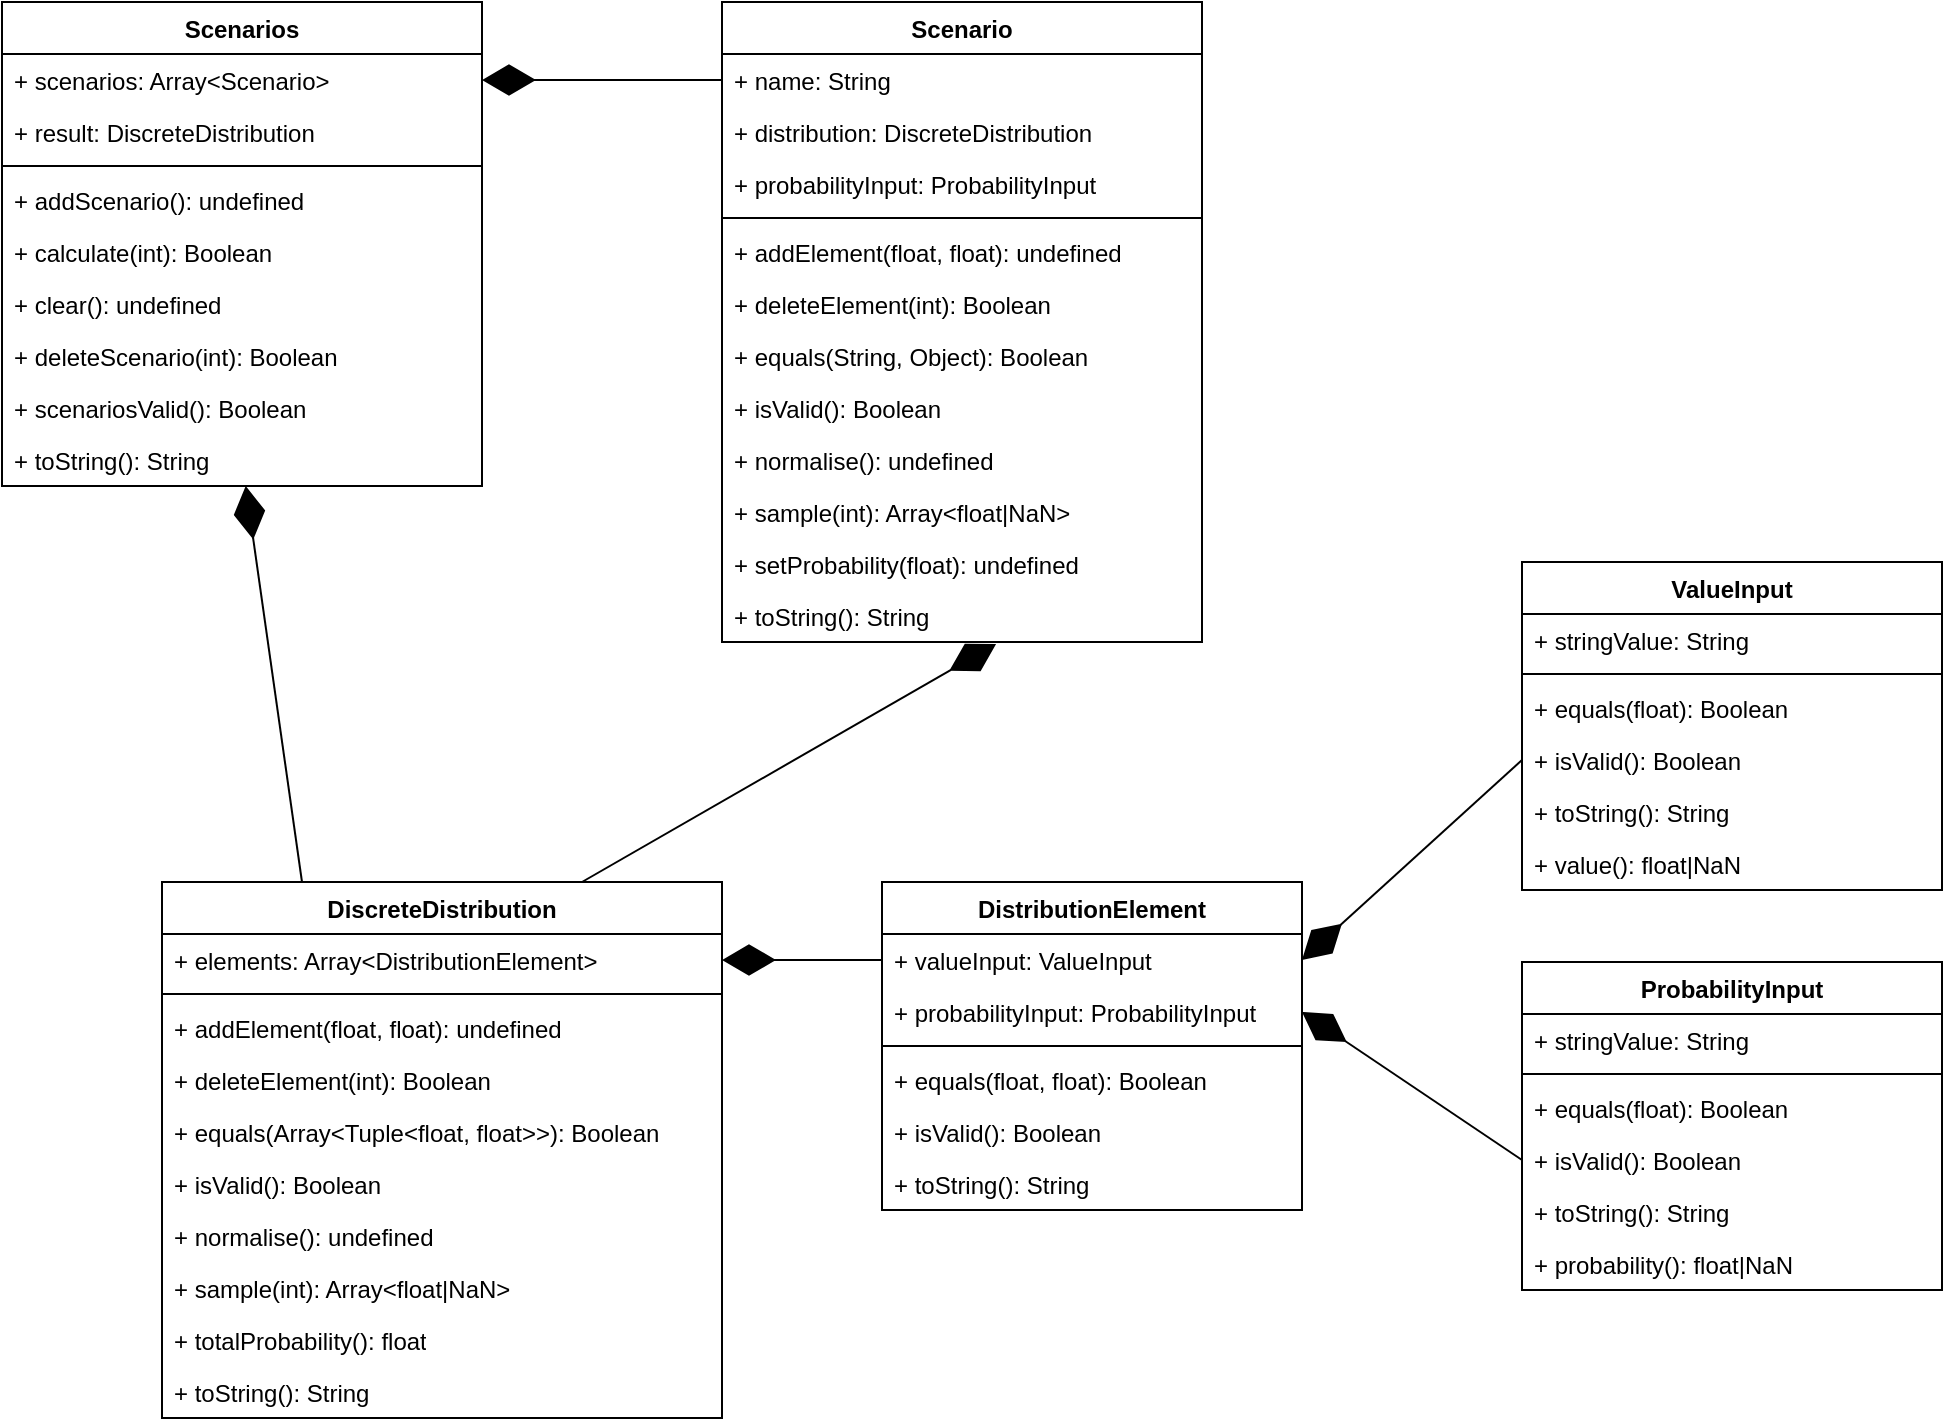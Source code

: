 <mxfile version="25.0.2" pages="2">
  <diagram name="Class diagram" id="UUtGGbMLcysy0Qx4AxGA">
    <mxGraphModel dx="1434" dy="884" grid="1" gridSize="10" guides="1" tooltips="1" connect="1" arrows="1" fold="1" page="1" pageScale="1" pageWidth="1169" pageHeight="827" math="0" shadow="0">
      <root>
        <mxCell id="0" />
        <mxCell id="1" parent="0" />
        <mxCell id="fVXPBFXgzzotmbCO-gyw-1" value="Scenarios" style="swimlane;fontStyle=1;align=center;verticalAlign=top;childLayout=stackLayout;horizontal=1;startSize=26;horizontalStack=0;resizeParent=1;resizeParentMax=0;resizeLast=0;collapsible=1;marginBottom=0;whiteSpace=wrap;html=1;" vertex="1" parent="1">
          <mxGeometry x="40" y="40" width="240" height="242" as="geometry" />
        </mxCell>
        <mxCell id="fVXPBFXgzzotmbCO-gyw-2" value="+ scenarios: Array&amp;lt;Scenario&amp;gt;" style="text;strokeColor=none;fillColor=none;align=left;verticalAlign=top;spacingLeft=4;spacingRight=4;overflow=hidden;rotatable=0;points=[[0,0.5],[1,0.5]];portConstraint=eastwest;whiteSpace=wrap;html=1;" vertex="1" parent="fVXPBFXgzzotmbCO-gyw-1">
          <mxGeometry y="26" width="240" height="26" as="geometry" />
        </mxCell>
        <mxCell id="fVXPBFXgzzotmbCO-gyw-7" value="+ result: DiscreteDistribution" style="text;strokeColor=none;fillColor=none;align=left;verticalAlign=top;spacingLeft=4;spacingRight=4;overflow=hidden;rotatable=0;points=[[0,0.5],[1,0.5]];portConstraint=eastwest;whiteSpace=wrap;html=1;" vertex="1" parent="fVXPBFXgzzotmbCO-gyw-1">
          <mxGeometry y="52" width="240" height="26" as="geometry" />
        </mxCell>
        <mxCell id="fVXPBFXgzzotmbCO-gyw-3" value="" style="line;strokeWidth=1;fillColor=none;align=left;verticalAlign=middle;spacingTop=-1;spacingLeft=3;spacingRight=3;rotatable=0;labelPosition=right;points=[];portConstraint=eastwest;strokeColor=inherit;" vertex="1" parent="fVXPBFXgzzotmbCO-gyw-1">
          <mxGeometry y="78" width="240" height="8" as="geometry" />
        </mxCell>
        <mxCell id="fVXPBFXgzzotmbCO-gyw-4" value="+ addScenario(): undefined" style="text;strokeColor=none;fillColor=none;align=left;verticalAlign=top;spacingLeft=4;spacingRight=4;overflow=hidden;rotatable=0;points=[[0,0.5],[1,0.5]];portConstraint=eastwest;whiteSpace=wrap;html=1;" vertex="1" parent="fVXPBFXgzzotmbCO-gyw-1">
          <mxGeometry y="86" width="240" height="26" as="geometry" />
        </mxCell>
        <mxCell id="fVXPBFXgzzotmbCO-gyw-8" value="+ calculate(int): Boolean" style="text;strokeColor=none;fillColor=none;align=left;verticalAlign=top;spacingLeft=4;spacingRight=4;overflow=hidden;rotatable=0;points=[[0,0.5],[1,0.5]];portConstraint=eastwest;whiteSpace=wrap;html=1;" vertex="1" parent="fVXPBFXgzzotmbCO-gyw-1">
          <mxGeometry y="112" width="240" height="26" as="geometry" />
        </mxCell>
        <mxCell id="fVXPBFXgzzotmbCO-gyw-5" value="+ clear(): undefined" style="text;strokeColor=none;fillColor=none;align=left;verticalAlign=top;spacingLeft=4;spacingRight=4;overflow=hidden;rotatable=0;points=[[0,0.5],[1,0.5]];portConstraint=eastwest;whiteSpace=wrap;html=1;" vertex="1" parent="fVXPBFXgzzotmbCO-gyw-1">
          <mxGeometry y="138" width="240" height="26" as="geometry" />
        </mxCell>
        <mxCell id="fVXPBFXgzzotmbCO-gyw-6" value="+ deleteScenario(int): Boolean" style="text;strokeColor=none;fillColor=none;align=left;verticalAlign=top;spacingLeft=4;spacingRight=4;overflow=hidden;rotatable=0;points=[[0,0.5],[1,0.5]];portConstraint=eastwest;whiteSpace=wrap;html=1;" vertex="1" parent="fVXPBFXgzzotmbCO-gyw-1">
          <mxGeometry y="164" width="240" height="26" as="geometry" />
        </mxCell>
        <mxCell id="fVXPBFXgzzotmbCO-gyw-9" value="+ scenariosValid(): Boolean" style="text;strokeColor=none;fillColor=none;align=left;verticalAlign=top;spacingLeft=4;spacingRight=4;overflow=hidden;rotatable=0;points=[[0,0.5],[1,0.5]];portConstraint=eastwest;whiteSpace=wrap;html=1;" vertex="1" parent="fVXPBFXgzzotmbCO-gyw-1">
          <mxGeometry y="190" width="240" height="26" as="geometry" />
        </mxCell>
        <mxCell id="fVXPBFXgzzotmbCO-gyw-10" value="+ toString(): String" style="text;strokeColor=none;fillColor=none;align=left;verticalAlign=top;spacingLeft=4;spacingRight=4;overflow=hidden;rotatable=0;points=[[0,0.5],[1,0.5]];portConstraint=eastwest;whiteSpace=wrap;html=1;" vertex="1" parent="fVXPBFXgzzotmbCO-gyw-1">
          <mxGeometry y="216" width="240" height="26" as="geometry" />
        </mxCell>
        <mxCell id="fVXPBFXgzzotmbCO-gyw-11" value="Scenario" style="swimlane;fontStyle=1;align=center;verticalAlign=top;childLayout=stackLayout;horizontal=1;startSize=26;horizontalStack=0;resizeParent=1;resizeParentMax=0;resizeLast=0;collapsible=1;marginBottom=0;whiteSpace=wrap;html=1;" vertex="1" parent="1">
          <mxGeometry x="400" y="40" width="240" height="320" as="geometry" />
        </mxCell>
        <mxCell id="fVXPBFXgzzotmbCO-gyw-12" value="+ name: String" style="text;strokeColor=none;fillColor=none;align=left;verticalAlign=top;spacingLeft=4;spacingRight=4;overflow=hidden;rotatable=0;points=[[0,0.5],[1,0.5]];portConstraint=eastwest;whiteSpace=wrap;html=1;" vertex="1" parent="fVXPBFXgzzotmbCO-gyw-11">
          <mxGeometry y="26" width="240" height="26" as="geometry" />
        </mxCell>
        <mxCell id="fVXPBFXgzzotmbCO-gyw-15" value="+ distribution: DiscreteDistribution" style="text;strokeColor=none;fillColor=none;align=left;verticalAlign=top;spacingLeft=4;spacingRight=4;overflow=hidden;rotatable=0;points=[[0,0.5],[1,0.5]];portConstraint=eastwest;whiteSpace=wrap;html=1;" vertex="1" parent="fVXPBFXgzzotmbCO-gyw-11">
          <mxGeometry y="52" width="240" height="26" as="geometry" />
        </mxCell>
        <mxCell id="fVXPBFXgzzotmbCO-gyw-16" value="+ probabilityInput: ProbabilityInput" style="text;strokeColor=none;fillColor=none;align=left;verticalAlign=top;spacingLeft=4;spacingRight=4;overflow=hidden;rotatable=0;points=[[0,0.5],[1,0.5]];portConstraint=eastwest;whiteSpace=wrap;html=1;" vertex="1" parent="fVXPBFXgzzotmbCO-gyw-11">
          <mxGeometry y="78" width="240" height="26" as="geometry" />
        </mxCell>
        <mxCell id="fVXPBFXgzzotmbCO-gyw-13" value="" style="line;strokeWidth=1;fillColor=none;align=left;verticalAlign=middle;spacingTop=-1;spacingLeft=3;spacingRight=3;rotatable=0;labelPosition=right;points=[];portConstraint=eastwest;strokeColor=inherit;" vertex="1" parent="fVXPBFXgzzotmbCO-gyw-11">
          <mxGeometry y="104" width="240" height="8" as="geometry" />
        </mxCell>
        <mxCell id="fVXPBFXgzzotmbCO-gyw-14" value="+ addElement(float, float): undefined" style="text;strokeColor=none;fillColor=none;align=left;verticalAlign=top;spacingLeft=4;spacingRight=4;overflow=hidden;rotatable=0;points=[[0,0.5],[1,0.5]];portConstraint=eastwest;whiteSpace=wrap;html=1;" vertex="1" parent="fVXPBFXgzzotmbCO-gyw-11">
          <mxGeometry y="112" width="240" height="26" as="geometry" />
        </mxCell>
        <mxCell id="fVXPBFXgzzotmbCO-gyw-17" value="+ deleteElement(int): Boolean" style="text;strokeColor=none;fillColor=none;align=left;verticalAlign=top;spacingLeft=4;spacingRight=4;overflow=hidden;rotatable=0;points=[[0,0.5],[1,0.5]];portConstraint=eastwest;whiteSpace=wrap;html=1;" vertex="1" parent="fVXPBFXgzzotmbCO-gyw-11">
          <mxGeometry y="138" width="240" height="26" as="geometry" />
        </mxCell>
        <mxCell id="fVXPBFXgzzotmbCO-gyw-18" value="+ equals(String, Object): Boolean" style="text;strokeColor=none;fillColor=none;align=left;verticalAlign=top;spacingLeft=4;spacingRight=4;overflow=hidden;rotatable=0;points=[[0,0.5],[1,0.5]];portConstraint=eastwest;whiteSpace=wrap;html=1;" vertex="1" parent="fVXPBFXgzzotmbCO-gyw-11">
          <mxGeometry y="164" width="240" height="26" as="geometry" />
        </mxCell>
        <mxCell id="fVXPBFXgzzotmbCO-gyw-22" value="+ isValid(): Boolean" style="text;strokeColor=none;fillColor=none;align=left;verticalAlign=top;spacingLeft=4;spacingRight=4;overflow=hidden;rotatable=0;points=[[0,0.5],[1,0.5]];portConstraint=eastwest;whiteSpace=wrap;html=1;" vertex="1" parent="fVXPBFXgzzotmbCO-gyw-11">
          <mxGeometry y="190" width="240" height="26" as="geometry" />
        </mxCell>
        <mxCell id="fVXPBFXgzzotmbCO-gyw-23" value="+ normalise(): undefined" style="text;strokeColor=none;fillColor=none;align=left;verticalAlign=top;spacingLeft=4;spacingRight=4;overflow=hidden;rotatable=0;points=[[0,0.5],[1,0.5]];portConstraint=eastwest;whiteSpace=wrap;html=1;" vertex="1" parent="fVXPBFXgzzotmbCO-gyw-11">
          <mxGeometry y="216" width="240" height="26" as="geometry" />
        </mxCell>
        <mxCell id="fVXPBFXgzzotmbCO-gyw-20" value="+ sample(int): Array&amp;lt;float|NaN&amp;gt;" style="text;strokeColor=none;fillColor=none;align=left;verticalAlign=top;spacingLeft=4;spacingRight=4;overflow=hidden;rotatable=0;points=[[0,0.5],[1,0.5]];portConstraint=eastwest;whiteSpace=wrap;html=1;" vertex="1" parent="fVXPBFXgzzotmbCO-gyw-11">
          <mxGeometry y="242" width="240" height="26" as="geometry" />
        </mxCell>
        <mxCell id="fVXPBFXgzzotmbCO-gyw-19" value="+ setProbability(float): undefined" style="text;strokeColor=none;fillColor=none;align=left;verticalAlign=top;spacingLeft=4;spacingRight=4;overflow=hidden;rotatable=0;points=[[0,0.5],[1,0.5]];portConstraint=eastwest;whiteSpace=wrap;html=1;" vertex="1" parent="fVXPBFXgzzotmbCO-gyw-11">
          <mxGeometry y="268" width="240" height="26" as="geometry" />
        </mxCell>
        <mxCell id="fVXPBFXgzzotmbCO-gyw-21" value="+ toString(): String" style="text;strokeColor=none;fillColor=none;align=left;verticalAlign=top;spacingLeft=4;spacingRight=4;overflow=hidden;rotatable=0;points=[[0,0.5],[1,0.5]];portConstraint=eastwest;whiteSpace=wrap;html=1;" vertex="1" parent="fVXPBFXgzzotmbCO-gyw-11">
          <mxGeometry y="294" width="240" height="26" as="geometry" />
        </mxCell>
        <mxCell id="fVXPBFXgzzotmbCO-gyw-24" value="" style="endArrow=diamondThin;endFill=1;endSize=24;html=1;rounded=0;entryX=1;entryY=0.5;entryDx=0;entryDy=0;" edge="1" parent="1" source="fVXPBFXgzzotmbCO-gyw-12" target="fVXPBFXgzzotmbCO-gyw-2">
          <mxGeometry width="160" relative="1" as="geometry">
            <mxPoint x="170" y="530" as="sourcePoint" />
            <mxPoint x="330" y="530" as="targetPoint" />
          </mxGeometry>
        </mxCell>
        <mxCell id="fVXPBFXgzzotmbCO-gyw-25" value="DiscreteDistribution" style="swimlane;fontStyle=1;align=center;verticalAlign=top;childLayout=stackLayout;horizontal=1;startSize=26;horizontalStack=0;resizeParent=1;resizeParentMax=0;resizeLast=0;collapsible=1;marginBottom=0;whiteSpace=wrap;html=1;" vertex="1" parent="1">
          <mxGeometry x="120" y="480" width="280" height="268" as="geometry" />
        </mxCell>
        <mxCell id="fVXPBFXgzzotmbCO-gyw-26" value="+ elements: Array&amp;lt;DistributionElement&amp;gt;" style="text;strokeColor=none;fillColor=none;align=left;verticalAlign=top;spacingLeft=4;spacingRight=4;overflow=hidden;rotatable=0;points=[[0,0.5],[1,0.5]];portConstraint=eastwest;whiteSpace=wrap;html=1;" vertex="1" parent="fVXPBFXgzzotmbCO-gyw-25">
          <mxGeometry y="26" width="280" height="26" as="geometry" />
        </mxCell>
        <mxCell id="fVXPBFXgzzotmbCO-gyw-27" value="" style="line;strokeWidth=1;fillColor=none;align=left;verticalAlign=middle;spacingTop=-1;spacingLeft=3;spacingRight=3;rotatable=0;labelPosition=right;points=[];portConstraint=eastwest;strokeColor=inherit;" vertex="1" parent="fVXPBFXgzzotmbCO-gyw-25">
          <mxGeometry y="52" width="280" height="8" as="geometry" />
        </mxCell>
        <mxCell id="fVXPBFXgzzotmbCO-gyw-28" value="+ addElement(float, float): undefined" style="text;strokeColor=none;fillColor=none;align=left;verticalAlign=top;spacingLeft=4;spacingRight=4;overflow=hidden;rotatable=0;points=[[0,0.5],[1,0.5]];portConstraint=eastwest;whiteSpace=wrap;html=1;" vertex="1" parent="fVXPBFXgzzotmbCO-gyw-25">
          <mxGeometry y="60" width="280" height="26" as="geometry" />
        </mxCell>
        <mxCell id="fVXPBFXgzzotmbCO-gyw-36" value="+ deleteElement(int): Boolean" style="text;strokeColor=none;fillColor=none;align=left;verticalAlign=top;spacingLeft=4;spacingRight=4;overflow=hidden;rotatable=0;points=[[0,0.5],[1,0.5]];portConstraint=eastwest;whiteSpace=wrap;html=1;" vertex="1" parent="fVXPBFXgzzotmbCO-gyw-25">
          <mxGeometry y="86" width="280" height="26" as="geometry" />
        </mxCell>
        <mxCell id="fVXPBFXgzzotmbCO-gyw-37" value="+ equals(Array&amp;lt;Tuple&amp;lt;float, float&amp;gt;&amp;gt;): Boolean" style="text;strokeColor=none;fillColor=none;align=left;verticalAlign=top;spacingLeft=4;spacingRight=4;overflow=hidden;rotatable=0;points=[[0,0.5],[1,0.5]];portConstraint=eastwest;whiteSpace=wrap;html=1;" vertex="1" parent="fVXPBFXgzzotmbCO-gyw-25">
          <mxGeometry y="112" width="280" height="26" as="geometry" />
        </mxCell>
        <mxCell id="fVXPBFXgzzotmbCO-gyw-29" value="+ isValid(): Boolean" style="text;strokeColor=none;fillColor=none;align=left;verticalAlign=top;spacingLeft=4;spacingRight=4;overflow=hidden;rotatable=0;points=[[0,0.5],[1,0.5]];portConstraint=eastwest;whiteSpace=wrap;html=1;" vertex="1" parent="fVXPBFXgzzotmbCO-gyw-25">
          <mxGeometry y="138" width="280" height="26" as="geometry" />
        </mxCell>
        <mxCell id="fVXPBFXgzzotmbCO-gyw-34" value="+ normalise(): undefined" style="text;strokeColor=none;fillColor=none;align=left;verticalAlign=top;spacingLeft=4;spacingRight=4;overflow=hidden;rotatable=0;points=[[0,0.5],[1,0.5]];portConstraint=eastwest;whiteSpace=wrap;html=1;" vertex="1" parent="fVXPBFXgzzotmbCO-gyw-25">
          <mxGeometry y="164" width="280" height="26" as="geometry" />
        </mxCell>
        <mxCell id="fVXPBFXgzzotmbCO-gyw-35" value="+ sample(int): Array&amp;lt;float|NaN&amp;gt;" style="text;strokeColor=none;fillColor=none;align=left;verticalAlign=top;spacingLeft=4;spacingRight=4;overflow=hidden;rotatable=0;points=[[0,0.5],[1,0.5]];portConstraint=eastwest;whiteSpace=wrap;html=1;" vertex="1" parent="fVXPBFXgzzotmbCO-gyw-25">
          <mxGeometry y="190" width="280" height="26" as="geometry" />
        </mxCell>
        <mxCell id="fVXPBFXgzzotmbCO-gyw-32" value="+ totalProbability(): float" style="text;strokeColor=none;fillColor=none;align=left;verticalAlign=top;spacingLeft=4;spacingRight=4;overflow=hidden;rotatable=0;points=[[0,0.5],[1,0.5]];portConstraint=eastwest;whiteSpace=wrap;html=1;" vertex="1" parent="fVXPBFXgzzotmbCO-gyw-25">
          <mxGeometry y="216" width="280" height="26" as="geometry" />
        </mxCell>
        <mxCell id="fVXPBFXgzzotmbCO-gyw-33" value="+ toString(): String" style="text;strokeColor=none;fillColor=none;align=left;verticalAlign=top;spacingLeft=4;spacingRight=4;overflow=hidden;rotatable=0;points=[[0,0.5],[1,0.5]];portConstraint=eastwest;whiteSpace=wrap;html=1;" vertex="1" parent="fVXPBFXgzzotmbCO-gyw-25">
          <mxGeometry y="242" width="280" height="26" as="geometry" />
        </mxCell>
        <mxCell id="fVXPBFXgzzotmbCO-gyw-30" value="" style="endArrow=diamondThin;endFill=1;endSize=24;html=1;rounded=0;exitX=0.25;exitY=0;exitDx=0;exitDy=0;" edge="1" parent="1" source="fVXPBFXgzzotmbCO-gyw-25" target="fVXPBFXgzzotmbCO-gyw-10">
          <mxGeometry width="160" relative="1" as="geometry">
            <mxPoint x="410" y="89" as="sourcePoint" />
            <mxPoint x="290" y="89" as="targetPoint" />
          </mxGeometry>
        </mxCell>
        <mxCell id="fVXPBFXgzzotmbCO-gyw-31" value="" style="endArrow=diamondThin;endFill=1;endSize=24;html=1;rounded=0;entryX=0.571;entryY=1.038;entryDx=0;entryDy=0;entryPerimeter=0;exitX=0.75;exitY=0;exitDx=0;exitDy=0;" edge="1" parent="1" source="fVXPBFXgzzotmbCO-gyw-25" target="fVXPBFXgzzotmbCO-gyw-21">
          <mxGeometry width="160" relative="1" as="geometry">
            <mxPoint x="240" y="410" as="sourcePoint" />
            <mxPoint x="169" y="292" as="targetPoint" />
          </mxGeometry>
        </mxCell>
        <mxCell id="fVXPBFXgzzotmbCO-gyw-38" value="DistributionElement" style="swimlane;fontStyle=1;align=center;verticalAlign=top;childLayout=stackLayout;horizontal=1;startSize=26;horizontalStack=0;resizeParent=1;resizeParentMax=0;resizeLast=0;collapsible=1;marginBottom=0;whiteSpace=wrap;html=1;" vertex="1" parent="1">
          <mxGeometry x="480" y="480" width="210" height="164" as="geometry" />
        </mxCell>
        <mxCell id="fVXPBFXgzzotmbCO-gyw-39" value="+ valueInput: ValueInput" style="text;strokeColor=none;fillColor=none;align=left;verticalAlign=top;spacingLeft=4;spacingRight=4;overflow=hidden;rotatable=0;points=[[0,0.5],[1,0.5]];portConstraint=eastwest;whiteSpace=wrap;html=1;" vertex="1" parent="fVXPBFXgzzotmbCO-gyw-38">
          <mxGeometry y="26" width="210" height="26" as="geometry" />
        </mxCell>
        <mxCell id="fVXPBFXgzzotmbCO-gyw-42" value="+ probabilityInput: ProbabilityInput" style="text;strokeColor=none;fillColor=none;align=left;verticalAlign=top;spacingLeft=4;spacingRight=4;overflow=hidden;rotatable=0;points=[[0,0.5],[1,0.5]];portConstraint=eastwest;whiteSpace=wrap;html=1;" vertex="1" parent="fVXPBFXgzzotmbCO-gyw-38">
          <mxGeometry y="52" width="210" height="26" as="geometry" />
        </mxCell>
        <mxCell id="fVXPBFXgzzotmbCO-gyw-40" value="" style="line;strokeWidth=1;fillColor=none;align=left;verticalAlign=middle;spacingTop=-1;spacingLeft=3;spacingRight=3;rotatable=0;labelPosition=right;points=[];portConstraint=eastwest;strokeColor=inherit;" vertex="1" parent="fVXPBFXgzzotmbCO-gyw-38">
          <mxGeometry y="78" width="210" height="8" as="geometry" />
        </mxCell>
        <mxCell id="fVXPBFXgzzotmbCO-gyw-41" value="+ equals(float, float): Boolean" style="text;strokeColor=none;fillColor=none;align=left;verticalAlign=top;spacingLeft=4;spacingRight=4;overflow=hidden;rotatable=0;points=[[0,0.5],[1,0.5]];portConstraint=eastwest;whiteSpace=wrap;html=1;" vertex="1" parent="fVXPBFXgzzotmbCO-gyw-38">
          <mxGeometry y="86" width="210" height="26" as="geometry" />
        </mxCell>
        <mxCell id="fVXPBFXgzzotmbCO-gyw-43" value="+ isValid(): Boolean" style="text;strokeColor=none;fillColor=none;align=left;verticalAlign=top;spacingLeft=4;spacingRight=4;overflow=hidden;rotatable=0;points=[[0,0.5],[1,0.5]];portConstraint=eastwest;whiteSpace=wrap;html=1;" vertex="1" parent="fVXPBFXgzzotmbCO-gyw-38">
          <mxGeometry y="112" width="210" height="26" as="geometry" />
        </mxCell>
        <mxCell id="fVXPBFXgzzotmbCO-gyw-44" value="+ toString(): String" style="text;strokeColor=none;fillColor=none;align=left;verticalAlign=top;spacingLeft=4;spacingRight=4;overflow=hidden;rotatable=0;points=[[0,0.5],[1,0.5]];portConstraint=eastwest;whiteSpace=wrap;html=1;" vertex="1" parent="fVXPBFXgzzotmbCO-gyw-38">
          <mxGeometry y="138" width="210" height="26" as="geometry" />
        </mxCell>
        <mxCell id="fVXPBFXgzzotmbCO-gyw-45" value="" style="endArrow=diamondThin;endFill=1;endSize=24;html=1;rounded=0;entryX=1;entryY=0.5;entryDx=0;entryDy=0;exitX=0;exitY=0.5;exitDx=0;exitDy=0;" edge="1" parent="1" source="fVXPBFXgzzotmbCO-gyw-39" target="fVXPBFXgzzotmbCO-gyw-26">
          <mxGeometry width="160" relative="1" as="geometry">
            <mxPoint x="410" y="89" as="sourcePoint" />
            <mxPoint x="290" y="89" as="targetPoint" />
          </mxGeometry>
        </mxCell>
        <mxCell id="fVXPBFXgzzotmbCO-gyw-46" value="ValueInput" style="swimlane;fontStyle=1;align=center;verticalAlign=top;childLayout=stackLayout;horizontal=1;startSize=26;horizontalStack=0;resizeParent=1;resizeParentMax=0;resizeLast=0;collapsible=1;marginBottom=0;whiteSpace=wrap;html=1;" vertex="1" parent="1">
          <mxGeometry x="800" y="320" width="210" height="164" as="geometry" />
        </mxCell>
        <mxCell id="fVXPBFXgzzotmbCO-gyw-47" value="+ stringValue: String" style="text;strokeColor=none;fillColor=none;align=left;verticalAlign=top;spacingLeft=4;spacingRight=4;overflow=hidden;rotatable=0;points=[[0,0.5],[1,0.5]];portConstraint=eastwest;whiteSpace=wrap;html=1;" vertex="1" parent="fVXPBFXgzzotmbCO-gyw-46">
          <mxGeometry y="26" width="210" height="26" as="geometry" />
        </mxCell>
        <mxCell id="fVXPBFXgzzotmbCO-gyw-49" value="" style="line;strokeWidth=1;fillColor=none;align=left;verticalAlign=middle;spacingTop=-1;spacingLeft=3;spacingRight=3;rotatable=0;labelPosition=right;points=[];portConstraint=eastwest;strokeColor=inherit;" vertex="1" parent="fVXPBFXgzzotmbCO-gyw-46">
          <mxGeometry y="52" width="210" height="8" as="geometry" />
        </mxCell>
        <mxCell id="fVXPBFXgzzotmbCO-gyw-50" value="+ equals(float): Boolean" style="text;strokeColor=none;fillColor=none;align=left;verticalAlign=top;spacingLeft=4;spacingRight=4;overflow=hidden;rotatable=0;points=[[0,0.5],[1,0.5]];portConstraint=eastwest;whiteSpace=wrap;html=1;" vertex="1" parent="fVXPBFXgzzotmbCO-gyw-46">
          <mxGeometry y="60" width="210" height="26" as="geometry" />
        </mxCell>
        <mxCell id="fVXPBFXgzzotmbCO-gyw-51" value="+ isValid(): Boolean" style="text;strokeColor=none;fillColor=none;align=left;verticalAlign=top;spacingLeft=4;spacingRight=4;overflow=hidden;rotatable=0;points=[[0,0.5],[1,0.5]];portConstraint=eastwest;whiteSpace=wrap;html=1;" vertex="1" parent="fVXPBFXgzzotmbCO-gyw-46">
          <mxGeometry y="86" width="210" height="26" as="geometry" />
        </mxCell>
        <mxCell id="fVXPBFXgzzotmbCO-gyw-52" value="+ toString(): String" style="text;strokeColor=none;fillColor=none;align=left;verticalAlign=top;spacingLeft=4;spacingRight=4;overflow=hidden;rotatable=0;points=[[0,0.5],[1,0.5]];portConstraint=eastwest;whiteSpace=wrap;html=1;" vertex="1" parent="fVXPBFXgzzotmbCO-gyw-46">
          <mxGeometry y="112" width="210" height="26" as="geometry" />
        </mxCell>
        <mxCell id="fVXPBFXgzzotmbCO-gyw-53" value="+ value(): float|NaN" style="text;strokeColor=none;fillColor=none;align=left;verticalAlign=top;spacingLeft=4;spacingRight=4;overflow=hidden;rotatable=0;points=[[0,0.5],[1,0.5]];portConstraint=eastwest;whiteSpace=wrap;html=1;" vertex="1" parent="fVXPBFXgzzotmbCO-gyw-46">
          <mxGeometry y="138" width="210" height="26" as="geometry" />
        </mxCell>
        <mxCell id="fVXPBFXgzzotmbCO-gyw-54" value="" style="endArrow=diamondThin;endFill=1;endSize=24;html=1;rounded=0;entryX=1;entryY=0.5;entryDx=0;entryDy=0;exitX=0;exitY=0.5;exitDx=0;exitDy=0;" edge="1" parent="1" source="fVXPBFXgzzotmbCO-gyw-51" target="fVXPBFXgzzotmbCO-gyw-39">
          <mxGeometry width="160" relative="1" as="geometry">
            <mxPoint x="490" y="529" as="sourcePoint" />
            <mxPoint x="410" y="529" as="targetPoint" />
          </mxGeometry>
        </mxCell>
        <mxCell id="fVXPBFXgzzotmbCO-gyw-55" value="ProbabilityInput" style="swimlane;fontStyle=1;align=center;verticalAlign=top;childLayout=stackLayout;horizontal=1;startSize=26;horizontalStack=0;resizeParent=1;resizeParentMax=0;resizeLast=0;collapsible=1;marginBottom=0;whiteSpace=wrap;html=1;" vertex="1" parent="1">
          <mxGeometry x="800" y="520" width="210" height="164" as="geometry" />
        </mxCell>
        <mxCell id="fVXPBFXgzzotmbCO-gyw-56" value="+ stringValue: String" style="text;strokeColor=none;fillColor=none;align=left;verticalAlign=top;spacingLeft=4;spacingRight=4;overflow=hidden;rotatable=0;points=[[0,0.5],[1,0.5]];portConstraint=eastwest;whiteSpace=wrap;html=1;" vertex="1" parent="fVXPBFXgzzotmbCO-gyw-55">
          <mxGeometry y="26" width="210" height="26" as="geometry" />
        </mxCell>
        <mxCell id="fVXPBFXgzzotmbCO-gyw-57" value="" style="line;strokeWidth=1;fillColor=none;align=left;verticalAlign=middle;spacingTop=-1;spacingLeft=3;spacingRight=3;rotatable=0;labelPosition=right;points=[];portConstraint=eastwest;strokeColor=inherit;" vertex="1" parent="fVXPBFXgzzotmbCO-gyw-55">
          <mxGeometry y="52" width="210" height="8" as="geometry" />
        </mxCell>
        <mxCell id="fVXPBFXgzzotmbCO-gyw-58" value="+ equals(float): Boolean" style="text;strokeColor=none;fillColor=none;align=left;verticalAlign=top;spacingLeft=4;spacingRight=4;overflow=hidden;rotatable=0;points=[[0,0.5],[1,0.5]];portConstraint=eastwest;whiteSpace=wrap;html=1;" vertex="1" parent="fVXPBFXgzzotmbCO-gyw-55">
          <mxGeometry y="60" width="210" height="26" as="geometry" />
        </mxCell>
        <mxCell id="fVXPBFXgzzotmbCO-gyw-59" value="+ isValid(): Boolean" style="text;strokeColor=none;fillColor=none;align=left;verticalAlign=top;spacingLeft=4;spacingRight=4;overflow=hidden;rotatable=0;points=[[0,0.5],[1,0.5]];portConstraint=eastwest;whiteSpace=wrap;html=1;" vertex="1" parent="fVXPBFXgzzotmbCO-gyw-55">
          <mxGeometry y="86" width="210" height="26" as="geometry" />
        </mxCell>
        <mxCell id="fVXPBFXgzzotmbCO-gyw-60" value="+ toString(): String" style="text;strokeColor=none;fillColor=none;align=left;verticalAlign=top;spacingLeft=4;spacingRight=4;overflow=hidden;rotatable=0;points=[[0,0.5],[1,0.5]];portConstraint=eastwest;whiteSpace=wrap;html=1;" vertex="1" parent="fVXPBFXgzzotmbCO-gyw-55">
          <mxGeometry y="112" width="210" height="26" as="geometry" />
        </mxCell>
        <mxCell id="fVXPBFXgzzotmbCO-gyw-61" value="+ probability(): float|NaN" style="text;strokeColor=none;fillColor=none;align=left;verticalAlign=top;spacingLeft=4;spacingRight=4;overflow=hidden;rotatable=0;points=[[0,0.5],[1,0.5]];portConstraint=eastwest;whiteSpace=wrap;html=1;" vertex="1" parent="fVXPBFXgzzotmbCO-gyw-55">
          <mxGeometry y="138" width="210" height="26" as="geometry" />
        </mxCell>
        <mxCell id="fVXPBFXgzzotmbCO-gyw-62" value="" style="endArrow=diamondThin;endFill=1;endSize=24;html=1;rounded=0;entryX=1;entryY=0.5;entryDx=0;entryDy=0;exitX=0;exitY=0.5;exitDx=0;exitDy=0;" edge="1" parent="1" source="fVXPBFXgzzotmbCO-gyw-59" target="fVXPBFXgzzotmbCO-gyw-42">
          <mxGeometry width="160" relative="1" as="geometry">
            <mxPoint x="810" y="429" as="sourcePoint" />
            <mxPoint x="700" y="529" as="targetPoint" />
          </mxGeometry>
        </mxCell>
      </root>
    </mxGraphModel>
  </diagram>
  <diagram id="xFgosLPJvUiVxwlbykpl" name="Events">
    <mxGraphModel dx="2049" dy="1263" grid="1" gridSize="10" guides="1" tooltips="1" connect="1" arrows="1" fold="1" page="1" pageScale="1" pageWidth="1169" pageHeight="827" math="0" shadow="0">
      <root>
        <mxCell id="0" />
        <mxCell id="1" parent="0" />
        <mxCell id="sUMI6-CxIUQf3tMKWSmA-1" value="&lt;p style=&quot;margin:0px;margin-top:6px;text-align:center;&quot;&gt;&lt;b&gt;App&lt;/b&gt;&lt;/p&gt;&lt;hr size=&quot;1&quot; style=&quot;border-style:solid;&quot;&gt;&lt;p style=&quot;margin:0px;margin-left:8px;&quot;&gt;&lt;br&gt;&lt;/p&gt;" style="align=left;overflow=fill;html=1;dropTarget=0;whiteSpace=wrap;" vertex="1" parent="1">
          <mxGeometry x="120" y="80" width="240" height="630" as="geometry" />
        </mxCell>
        <mxCell id="sUMI6-CxIUQf3tMKWSmA-2" value="" style="shape=component;jettyWidth=8;jettyHeight=4;" vertex="1" parent="sUMI6-CxIUQf3tMKWSmA-1">
          <mxGeometry x="1" width="20" height="20" relative="1" as="geometry">
            <mxPoint x="-24" y="4" as="offset" />
          </mxGeometry>
        </mxCell>
        <mxCell id="sUMI6-CxIUQf3tMKWSmA-3" value="App.vue" style="text;html=1;align=center;verticalAlign=middle;whiteSpace=wrap;rounded=0;fontStyle=1" vertex="1" parent="1">
          <mxGeometry x="120" y="50" width="60" height="30" as="geometry" />
        </mxCell>
        <mxCell id="sUMI6-CxIUQf3tMKWSmA-4" value="&lt;p style=&quot;margin:0px;margin-top:6px;text-align:center;&quot;&gt;&lt;b&gt;Header&lt;/b&gt;&lt;/p&gt;&lt;hr size=&quot;1&quot; style=&quot;border-style:solid;&quot;&gt;&lt;p style=&quot;margin:0px;margin-left:8px;&quot;&gt;&lt;br&gt;&lt;/p&gt;" style="align=left;overflow=fill;html=1;dropTarget=0;whiteSpace=wrap;" vertex="1" parent="1">
          <mxGeometry x="640" y="80" width="200" height="280" as="geometry" />
        </mxCell>
        <mxCell id="sUMI6-CxIUQf3tMKWSmA-5" value="" style="shape=component;jettyWidth=8;jettyHeight=4;" vertex="1" parent="sUMI6-CxIUQf3tMKWSmA-4">
          <mxGeometry x="1" width="20" height="20" relative="1" as="geometry">
            <mxPoint x="-24" y="4" as="offset" />
          </mxGeometry>
        </mxCell>
        <mxCell id="sUMI6-CxIUQf3tMKWSmA-6" value="HeaderComponent.vue" style="text;html=1;align=left;verticalAlign=middle;whiteSpace=wrap;rounded=0;fontStyle=1" vertex="1" parent="1">
          <mxGeometry x="640" y="50" width="140" height="30" as="geometry" />
        </mxCell>
        <mxCell id="sUMI6-CxIUQf3tMKWSmA-17" value="Example button" style="rounded=1;whiteSpace=wrap;html=1;" vertex="1" parent="1">
          <mxGeometry x="660" y="120" width="150" height="40" as="geometry" />
        </mxCell>
        <mxCell id="sUMI6-CxIUQf3tMKWSmA-18" value="receiveLoadExample()" style="rounded=1;whiteSpace=wrap;html=1;" vertex="1" parent="1">
          <mxGeometry x="130" y="120" width="150" height="40" as="geometry" />
        </mxCell>
        <mxCell id="sUMI6-CxIUQf3tMKWSmA-19" value="evtLoadExample" style="shape=hexagon;perimeter=hexagonPerimeter2;whiteSpace=wrap;html=1;fixedSize=1;fillColor=#f5f5f5;fontColor=#333333;strokeColor=#666666;" vertex="1" parent="1">
          <mxGeometry x="445" y="110" width="120" height="60" as="geometry" />
        </mxCell>
        <mxCell id="sUMI6-CxIUQf3tMKWSmA-20" value="" style="endArrow=classic;html=1;rounded=0;entryX=1;entryY=0.5;entryDx=0;entryDy=0;exitX=0;exitY=0.5;exitDx=0;exitDy=0;" edge="1" parent="1" source="sUMI6-CxIUQf3tMKWSmA-17" target="sUMI6-CxIUQf3tMKWSmA-19">
          <mxGeometry width="50" height="50" relative="1" as="geometry">
            <mxPoint x="430" y="520" as="sourcePoint" />
            <mxPoint x="480" y="470" as="targetPoint" />
          </mxGeometry>
        </mxCell>
        <mxCell id="sUMI6-CxIUQf3tMKWSmA-21" value="" style="endArrow=classic;html=1;rounded=0;entryX=1;entryY=0.5;entryDx=0;entryDy=0;exitX=0;exitY=0.5;exitDx=0;exitDy=0;" edge="1" parent="1" source="sUMI6-CxIUQf3tMKWSmA-19" target="sUMI6-CxIUQf3tMKWSmA-18">
          <mxGeometry width="50" height="50" relative="1" as="geometry">
            <mxPoint x="575" y="230" as="sourcePoint" />
            <mxPoint x="445" y="230" as="targetPoint" />
          </mxGeometry>
        </mxCell>
        <mxCell id="sUMI6-CxIUQf3tMKWSmA-22" value="Clear button" style="rounded=1;whiteSpace=wrap;html=1;" vertex="1" parent="1">
          <mxGeometry x="660" y="190" width="150" height="40" as="geometry" />
        </mxCell>
        <mxCell id="sUMI6-CxIUQf3tMKWSmA-23" value="evtClear" style="shape=hexagon;perimeter=hexagonPerimeter2;whiteSpace=wrap;html=1;fixedSize=1;fillColor=#f5f5f5;fontColor=#333333;strokeColor=#666666;" vertex="1" parent="1">
          <mxGeometry x="445" y="180" width="120" height="60" as="geometry" />
        </mxCell>
        <mxCell id="sUMI6-CxIUQf3tMKWSmA-24" value="" style="endArrow=classic;html=1;rounded=0;entryX=1;entryY=0.5;entryDx=0;entryDy=0;exitX=0;exitY=0.5;exitDx=0;exitDy=0;" edge="1" parent="1" source="sUMI6-CxIUQf3tMKWSmA-22" target="sUMI6-CxIUQf3tMKWSmA-23">
          <mxGeometry width="50" height="50" relative="1" as="geometry">
            <mxPoint x="710" y="150" as="sourcePoint" />
            <mxPoint x="580" y="150" as="targetPoint" />
          </mxGeometry>
        </mxCell>
        <mxCell id="sUMI6-CxIUQf3tMKWSmA-25" value="receiveClear()" style="rounded=1;whiteSpace=wrap;html=1;" vertex="1" parent="1">
          <mxGeometry x="130" y="190" width="150" height="40" as="geometry" />
        </mxCell>
        <mxCell id="sUMI6-CxIUQf3tMKWSmA-26" value="" style="endArrow=classic;html=1;rounded=0;entryX=1;entryY=0.5;entryDx=0;entryDy=0;exitX=0;exitY=0.5;exitDx=0;exitDy=0;" edge="1" parent="1" source="sUMI6-CxIUQf3tMKWSmA-23" target="sUMI6-CxIUQf3tMKWSmA-25">
          <mxGeometry width="50" height="50" relative="1" as="geometry">
            <mxPoint x="460" y="150" as="sourcePoint" />
            <mxPoint x="290" y="150" as="targetPoint" />
          </mxGeometry>
        </mxCell>
        <mxCell id="sUMI6-CxIUQf3tMKWSmA-27" value="Calculate button" style="rounded=1;whiteSpace=wrap;html=1;" vertex="1" parent="1">
          <mxGeometry x="660" y="260" width="150" height="40" as="geometry" />
        </mxCell>
        <mxCell id="sUMI6-CxIUQf3tMKWSmA-28" value="evtCalculate" style="shape=hexagon;perimeter=hexagonPerimeter2;whiteSpace=wrap;html=1;fixedSize=1;fillColor=#f5f5f5;fontColor=#333333;strokeColor=#666666;" vertex="1" parent="1">
          <mxGeometry x="445" y="250" width="120" height="60" as="geometry" />
        </mxCell>
        <mxCell id="sUMI6-CxIUQf3tMKWSmA-29" value="" style="endArrow=classic;html=1;rounded=0;entryX=1;entryY=0.5;entryDx=0;entryDy=0;exitX=0;exitY=0.5;exitDx=0;exitDy=0;" edge="1" parent="1" source="sUMI6-CxIUQf3tMKWSmA-27" target="sUMI6-CxIUQf3tMKWSmA-28">
          <mxGeometry width="50" height="50" relative="1" as="geometry">
            <mxPoint x="710" y="220" as="sourcePoint" />
            <mxPoint x="580" y="220" as="targetPoint" />
          </mxGeometry>
        </mxCell>
        <mxCell id="sUMI6-CxIUQf3tMKWSmA-30" value="receiveCalculate()" style="rounded=1;whiteSpace=wrap;html=1;" vertex="1" parent="1">
          <mxGeometry x="130" y="260" width="150" height="40" as="geometry" />
        </mxCell>
        <mxCell id="sUMI6-CxIUQf3tMKWSmA-31" value="" style="endArrow=classic;html=1;rounded=0;entryX=1;entryY=0.5;entryDx=0;entryDy=0;exitX=0;exitY=0.5;exitDx=0;exitDy=0;" edge="1" parent="1" source="sUMI6-CxIUQf3tMKWSmA-28" target="sUMI6-CxIUQf3tMKWSmA-30">
          <mxGeometry width="50" height="50" relative="1" as="geometry">
            <mxPoint x="710" y="290" as="sourcePoint" />
            <mxPoint x="580" y="290" as="targetPoint" />
          </mxGeometry>
        </mxCell>
        <mxCell id="sUMI6-CxIUQf3tMKWSmA-32" value="receiveAddScenario()" style="rounded=1;whiteSpace=wrap;html=1;" vertex="1" parent="1">
          <mxGeometry x="130" y="330" width="150" height="40" as="geometry" />
        </mxCell>
        <mxCell id="sUMI6-CxIUQf3tMKWSmA-33" value="receiveDeleteScenario(idx)" style="rounded=1;whiteSpace=wrap;html=1;" vertex="1" parent="1">
          <mxGeometry x="130" y="400" width="150" height="40" as="geometry" />
        </mxCell>
        <mxCell id="sUMI6-CxIUQf3tMKWSmA-38" style="rounded=0;orthogonalLoop=1;jettySize=auto;html=1;exitX=1;exitY=0.5;exitDx=0;exitDy=0;entryX=0.5;entryY=1;entryDx=0;entryDy=0;endArrow=none;endFill=0;dashed=1;dashPattern=1 2;" edge="1" parent="1" source="sUMI6-CxIUQf3tMKWSmA-36" target="sUMI6-CxIUQf3tMKWSmA-4">
          <mxGeometry relative="1" as="geometry" />
        </mxCell>
        <mxCell id="sUMI6-CxIUQf3tMKWSmA-36" value="Header" style="html=1;dropTarget=0;whiteSpace=wrap;" vertex="1" parent="1">
          <mxGeometry x="130" y="470" width="180" height="60" as="geometry" />
        </mxCell>
        <mxCell id="sUMI6-CxIUQf3tMKWSmA-37" value="" style="shape=module;jettyWidth=8;jettyHeight=4;" vertex="1" parent="sUMI6-CxIUQf3tMKWSmA-36">
          <mxGeometry x="1" width="20" height="20" relative="1" as="geometry">
            <mxPoint x="-27" y="7" as="offset" />
          </mxGeometry>
        </mxCell>
        <mxCell id="sUMI6-CxIUQf3tMKWSmA-40" style="rounded=0;orthogonalLoop=1;jettySize=auto;html=1;exitX=0;exitY=0.5;exitDx=0;exitDy=0;entryX=1;entryY=0.5;entryDx=0;entryDy=0;dashed=1;endArrow=oval;endFill=1;" edge="1" parent="1" source="sUMI6-CxIUQf3tMKWSmA-39" target="sUMI6-CxIUQf3tMKWSmA-17">
          <mxGeometry relative="1" as="geometry" />
        </mxCell>
        <mxCell id="sUMI6-CxIUQf3tMKWSmA-39" value="HTML component within the Vue component" style="text;html=1;align=center;verticalAlign=middle;whiteSpace=wrap;rounded=0;" vertex="1" parent="1">
          <mxGeometry x="880" y="115" width="100" height="40" as="geometry" />
        </mxCell>
        <mxCell id="sUMI6-CxIUQf3tMKWSmA-41" value="File in which the component is defined" style="text;html=1;align=center;verticalAlign=middle;whiteSpace=wrap;rounded=0;" vertex="1" parent="1">
          <mxGeometry x="870" y="10" width="100" height="50" as="geometry" />
        </mxCell>
        <mxCell id="sUMI6-CxIUQf3tMKWSmA-42" style="rounded=0;orthogonalLoop=1;jettySize=auto;html=1;exitX=0;exitY=0.5;exitDx=0;exitDy=0;entryX=1;entryY=0.5;entryDx=0;entryDy=0;dashed=1;endArrow=oval;endFill=1;" edge="1" parent="1" source="sUMI6-CxIUQf3tMKWSmA-41" target="sUMI6-CxIUQf3tMKWSmA-6">
          <mxGeometry relative="1" as="geometry">
            <mxPoint x="920" y="135" as="sourcePoint" />
            <mxPoint x="820" y="150" as="targetPoint" />
          </mxGeometry>
        </mxCell>
        <mxCell id="sUMI6-CxIUQf3tMKWSmA-43" value="Event" style="text;html=1;align=center;verticalAlign=middle;whiteSpace=wrap;rounded=0;" vertex="1" parent="1">
          <mxGeometry x="485" y="55" width="100" height="20" as="geometry" />
        </mxCell>
        <mxCell id="sUMI6-CxIUQf3tMKWSmA-44" style="rounded=0;orthogonalLoop=1;jettySize=auto;html=1;exitX=0.5;exitY=1;exitDx=0;exitDy=0;entryX=0.5;entryY=0;entryDx=0;entryDy=0;dashed=1;endArrow=oval;endFill=1;" edge="1" parent="1" source="sUMI6-CxIUQf3tMKWSmA-43" target="sUMI6-CxIUQf3tMKWSmA-19">
          <mxGeometry relative="1" as="geometry">
            <mxPoint x="915" y="45" as="sourcePoint" />
            <mxPoint x="825" y="75" as="targetPoint" />
          </mxGeometry>
        </mxCell>
        <mxCell id="sUMI6-CxIUQf3tMKWSmA-45" value="Event handler function" style="text;html=1;align=center;verticalAlign=middle;whiteSpace=wrap;rounded=0;" vertex="1" parent="1">
          <mxGeometry x="20" y="115" width="80" height="20" as="geometry" />
        </mxCell>
        <mxCell id="sUMI6-CxIUQf3tMKWSmA-46" style="rounded=0;orthogonalLoop=1;jettySize=auto;html=1;exitX=1;exitY=0.5;exitDx=0;exitDy=0;dashed=1;endArrow=oval;endFill=1;entryX=0;entryY=0.5;entryDx=0;entryDy=0;" edge="1" parent="1" source="sUMI6-CxIUQf3tMKWSmA-45" target="sUMI6-CxIUQf3tMKWSmA-18">
          <mxGeometry relative="1" as="geometry">
            <mxPoint x="550" y="85" as="sourcePoint" />
            <mxPoint x="80" y="150" as="targetPoint" />
          </mxGeometry>
        </mxCell>
        <mxCell id="sUMI6-CxIUQf3tMKWSmA-47" value="Scenarios" style="html=1;dropTarget=0;whiteSpace=wrap;" vertex="1" parent="1">
          <mxGeometry x="130" y="550" width="180" height="60" as="geometry" />
        </mxCell>
        <mxCell id="sUMI6-CxIUQf3tMKWSmA-48" value="" style="shape=module;jettyWidth=8;jettyHeight=4;" vertex="1" parent="sUMI6-CxIUQf3tMKWSmA-47">
          <mxGeometry x="1" width="20" height="20" relative="1" as="geometry">
            <mxPoint x="-27" y="7" as="offset" />
          </mxGeometry>
        </mxCell>
        <mxCell id="sUMI6-CxIUQf3tMKWSmA-49" value="Results" style="html=1;dropTarget=0;whiteSpace=wrap;" vertex="1" parent="1">
          <mxGeometry x="130" y="630" width="180" height="60" as="geometry" />
        </mxCell>
        <mxCell id="sUMI6-CxIUQf3tMKWSmA-50" value="" style="shape=module;jettyWidth=8;jettyHeight=4;" vertex="1" parent="sUMI6-CxIUQf3tMKWSmA-49">
          <mxGeometry x="1" width="20" height="20" relative="1" as="geometry">
            <mxPoint x="-27" y="7" as="offset" />
          </mxGeometry>
        </mxCell>
        <mxCell id="sUMI6-CxIUQf3tMKWSmA-51" value="evtAddScenario" style="shape=hexagon;perimeter=hexagonPerimeter2;whiteSpace=wrap;html=1;fixedSize=1;fillColor=#f5f5f5;fontColor=#333333;strokeColor=#666666;" vertex="1" parent="1">
          <mxGeometry x="445" y="470" width="120" height="60" as="geometry" />
        </mxCell>
        <mxCell id="sUMI6-CxIUQf3tMKWSmA-52" value="" style="endArrow=classic;html=1;rounded=0;entryX=1;entryY=0.5;entryDx=0;entryDy=0;exitX=0;exitY=0.5;exitDx=0;exitDy=0;" edge="1" parent="1" source="sUMI6-CxIUQf3tMKWSmA-51" target="sUMI6-CxIUQf3tMKWSmA-32">
          <mxGeometry width="50" height="50" relative="1" as="geometry">
            <mxPoint x="460" y="290" as="sourcePoint" />
            <mxPoint x="290" y="290" as="targetPoint" />
          </mxGeometry>
        </mxCell>
        <mxCell id="sUMI6-CxIUQf3tMKWSmA-53" value="evtDeleteScenario" style="shape=hexagon;perimeter=hexagonPerimeter2;whiteSpace=wrap;html=1;fixedSize=1;fillColor=#f5f5f5;fontColor=#333333;strokeColor=#666666;" vertex="1" parent="1">
          <mxGeometry x="445" y="540" width="120" height="60" as="geometry" />
        </mxCell>
        <mxCell id="sUMI6-CxIUQf3tMKWSmA-54" value="" style="endArrow=classic;html=1;rounded=0;entryX=1;entryY=0.5;entryDx=0;entryDy=0;exitX=0;exitY=0.5;exitDx=0;exitDy=0;" edge="1" parent="1" source="sUMI6-CxIUQf3tMKWSmA-53" target="sUMI6-CxIUQf3tMKWSmA-33">
          <mxGeometry width="50" height="50" relative="1" as="geometry">
            <mxPoint x="520" y="500" as="sourcePoint" />
            <mxPoint x="290" y="360" as="targetPoint" />
          </mxGeometry>
        </mxCell>
        <mxCell id="sUMI6-CxIUQf3tMKWSmA-55" value="&lt;p style=&quot;margin:0px;margin-top:6px;text-align:center;&quot;&gt;&lt;b&gt;Scenarios&lt;/b&gt;&lt;/p&gt;&lt;hr size=&quot;1&quot; style=&quot;border-style:solid;&quot;&gt;&lt;p style=&quot;margin:0px;margin-left:8px;&quot;&gt;&lt;br&gt;&lt;/p&gt;" style="align=left;overflow=fill;html=1;dropTarget=0;whiteSpace=wrap;" vertex="1" parent="1">
          <mxGeometry x="640" y="440" width="260" height="280" as="geometry" />
        </mxCell>
        <mxCell id="sUMI6-CxIUQf3tMKWSmA-56" value="" style="shape=component;jettyWidth=8;jettyHeight=4;" vertex="1" parent="sUMI6-CxIUQf3tMKWSmA-55">
          <mxGeometry x="1" width="20" height="20" relative="1" as="geometry">
            <mxPoint x="-24" y="4" as="offset" />
          </mxGeometry>
        </mxCell>
        <mxCell id="sUMI6-CxIUQf3tMKWSmA-57" value="Scenarios.vue" style="text;html=1;align=left;verticalAlign=middle;whiteSpace=wrap;rounded=0;fontStyle=1" vertex="1" parent="1">
          <mxGeometry x="640" y="410" width="140" height="30" as="geometry" />
        </mxCell>
        <mxCell id="sUMI6-CxIUQf3tMKWSmA-59" value="Add scenario button" style="rounded=1;whiteSpace=wrap;html=1;" vertex="1" parent="1">
          <mxGeometry x="660" y="480" width="150" height="40" as="geometry" />
        </mxCell>
        <mxCell id="sUMI6-CxIUQf3tMKWSmA-60" value="" style="endArrow=classic;html=1;rounded=0;entryX=1;entryY=0.5;entryDx=0;entryDy=0;exitX=0;exitY=0.5;exitDx=0;exitDy=0;" edge="1" parent="1" source="sUMI6-CxIUQf3tMKWSmA-59" target="sUMI6-CxIUQf3tMKWSmA-51">
          <mxGeometry width="50" height="50" relative="1" as="geometry">
            <mxPoint x="710" y="290" as="sourcePoint" />
            <mxPoint x="580" y="290" as="targetPoint" />
          </mxGeometry>
        </mxCell>
        <mxCell id="sUMI6-CxIUQf3tMKWSmA-61" value="receiveDeleteScenario(idx)" style="rounded=1;whiteSpace=wrap;html=1;" vertex="1" parent="1">
          <mxGeometry x="660" y="550" width="150" height="40" as="geometry" />
        </mxCell>
        <mxCell id="sUMI6-CxIUQf3tMKWSmA-62" value="" style="endArrow=classic;html=1;rounded=0;entryX=1;entryY=0.5;entryDx=0;entryDy=0;" edge="1" parent="1" source="sUMI6-CxIUQf3tMKWSmA-61" target="sUMI6-CxIUQf3tMKWSmA-53">
          <mxGeometry width="50" height="50" relative="1" as="geometry">
            <mxPoint x="710" y="510" as="sourcePoint" />
            <mxPoint x="640" y="510" as="targetPoint" />
          </mxGeometry>
        </mxCell>
        <mxCell id="sUMI6-CxIUQf3tMKWSmA-63" value="Scenario" style="html=1;dropTarget=0;whiteSpace=wrap;" vertex="1" parent="1">
          <mxGeometry x="700" y="610" width="180" height="60" as="geometry" />
        </mxCell>
        <mxCell id="sUMI6-CxIUQf3tMKWSmA-64" value="" style="shape=module;jettyWidth=8;jettyHeight=4;" vertex="1" parent="sUMI6-CxIUQf3tMKWSmA-63">
          <mxGeometry x="1" width="20" height="20" relative="1" as="geometry">
            <mxPoint x="-27" y="7" as="offset" />
          </mxGeometry>
        </mxCell>
        <mxCell id="sUMI6-CxIUQf3tMKWSmA-65" value="Each" style="text;html=1;align=center;verticalAlign=middle;whiteSpace=wrap;rounded=0;" vertex="1" parent="1">
          <mxGeometry x="650" y="625" width="60" height="30" as="geometry" />
        </mxCell>
        <mxCell id="sUMI6-CxIUQf3tMKWSmA-66" style="rounded=0;orthogonalLoop=1;jettySize=auto;html=1;exitX=1;exitY=0.5;exitDx=0;exitDy=0;entryX=0;entryY=0.75;entryDx=0;entryDy=0;endArrow=none;endFill=0;dashed=1;dashPattern=1 2;" edge="1" parent="1" source="sUMI6-CxIUQf3tMKWSmA-47" target="sUMI6-CxIUQf3tMKWSmA-55">
          <mxGeometry relative="1" as="geometry">
            <mxPoint x="320" y="510" as="sourcePoint" />
            <mxPoint x="790" y="370" as="targetPoint" />
          </mxGeometry>
        </mxCell>
        <mxCell id="sUMI6-CxIUQf3tMKWSmA-67" value="&lt;p style=&quot;margin:0px;margin-top:6px;text-align:center;&quot;&gt;&lt;b&gt;Scenario&lt;/b&gt;&lt;/p&gt;&lt;hr size=&quot;1&quot; style=&quot;border-style:solid;&quot;&gt;&lt;p style=&quot;margin:0px;margin-left:8px;&quot;&gt;&lt;br&gt;&lt;/p&gt;" style="align=left;overflow=fill;html=1;dropTarget=0;whiteSpace=wrap;" vertex="1" parent="1">
          <mxGeometry x="1100" y="440" width="260" height="280" as="geometry" />
        </mxCell>
        <mxCell id="sUMI6-CxIUQf3tMKWSmA-68" value="" style="shape=component;jettyWidth=8;jettyHeight=4;" vertex="1" parent="sUMI6-CxIUQf3tMKWSmA-67">
          <mxGeometry x="1" width="20" height="20" relative="1" as="geometry">
            <mxPoint x="-24" y="4" as="offset" />
          </mxGeometry>
        </mxCell>
        <mxCell id="sUMI6-CxIUQf3tMKWSmA-69" value="Scenario.vue" style="text;html=1;align=left;verticalAlign=middle;whiteSpace=wrap;rounded=0;fontStyle=1" vertex="1" parent="1">
          <mxGeometry x="1100" y="410" width="140" height="30" as="geometry" />
        </mxCell>
        <mxCell id="sUMI6-CxIUQf3tMKWSmA-70" style="rounded=0;orthogonalLoop=1;jettySize=auto;html=1;exitX=1;exitY=0.5;exitDx=0;exitDy=0;entryX=0;entryY=0.75;entryDx=0;entryDy=0;endArrow=none;endFill=0;dashed=1;dashPattern=1 2;" edge="1" parent="1" source="sUMI6-CxIUQf3tMKWSmA-63" target="sUMI6-CxIUQf3tMKWSmA-67">
          <mxGeometry relative="1" as="geometry">
            <mxPoint x="1040" y="330" as="sourcePoint" />
            <mxPoint x="1510" y="190" as="targetPoint" />
          </mxGeometry>
        </mxCell>
        <mxCell id="sUMI6-CxIUQf3tMKWSmA-71" value="Delete scenario button" style="rounded=1;whiteSpace=wrap;html=1;" vertex="1" parent="1">
          <mxGeometry x="1120" y="550" width="150" height="40" as="geometry" />
        </mxCell>
        <mxCell id="sUMI6-CxIUQf3tMKWSmA-72" value="" style="endArrow=classic;html=1;rounded=0;entryX=1;entryY=0.5;entryDx=0;entryDy=0;exitX=0;exitY=0.5;exitDx=0;exitDy=0;" edge="1" parent="1" source="sUMI6-CxIUQf3tMKWSmA-73" target="sUMI6-CxIUQf3tMKWSmA-61">
          <mxGeometry width="50" height="50" relative="1" as="geometry">
            <mxPoint x="670" y="580" as="sourcePoint" />
            <mxPoint x="600" y="580" as="targetPoint" />
          </mxGeometry>
        </mxCell>
        <mxCell id="sUMI6-CxIUQf3tMKWSmA-73" value="evtDeleteScenario" style="shape=hexagon;perimeter=hexagonPerimeter2;whiteSpace=wrap;html=1;fixedSize=1;fillColor=#f5f5f5;fontColor=#333333;strokeColor=#666666;" vertex="1" parent="1">
          <mxGeometry x="940" y="540" width="120" height="60" as="geometry" />
        </mxCell>
        <mxCell id="sUMI6-CxIUQf3tMKWSmA-74" value="" style="endArrow=classic;html=1;rounded=0;entryX=1;entryY=0.5;entryDx=0;entryDy=0;exitX=0;exitY=0.5;exitDx=0;exitDy=0;" edge="1" parent="1" source="sUMI6-CxIUQf3tMKWSmA-71" target="sUMI6-CxIUQf3tMKWSmA-73">
          <mxGeometry width="50" height="50" relative="1" as="geometry">
            <mxPoint x="970" y="580" as="sourcePoint" />
            <mxPoint x="820" y="580" as="targetPoint" />
          </mxGeometry>
        </mxCell>
        <mxCell id="sUMI6-CxIUQf3tMKWSmA-75" value="&lt;p style=&quot;margin:0px;margin-top:6px;text-align:center;&quot;&gt;&lt;b&gt;Results&lt;/b&gt;&lt;/p&gt;&lt;hr size=&quot;1&quot; style=&quot;border-style:solid;&quot;&gt;&lt;p style=&quot;margin:0px;margin-left:8px;&quot;&gt;&lt;br&gt;&lt;/p&gt;" style="align=left;overflow=fill;html=1;dropTarget=0;whiteSpace=wrap;" vertex="1" parent="1">
          <mxGeometry x="120" y="790" width="260" height="120" as="geometry" />
        </mxCell>
        <mxCell id="sUMI6-CxIUQf3tMKWSmA-76" value="" style="shape=component;jettyWidth=8;jettyHeight=4;" vertex="1" parent="sUMI6-CxIUQf3tMKWSmA-75">
          <mxGeometry x="1" width="20" height="20" relative="1" as="geometry">
            <mxPoint x="-24" y="4" as="offset" />
          </mxGeometry>
        </mxCell>
        <mxCell id="sUMI6-CxIUQf3tMKWSmA-77" value="Results.vue" style="text;html=1;align=left;verticalAlign=middle;whiteSpace=wrap;rounded=0;fontStyle=1" vertex="1" parent="1">
          <mxGeometry x="120" y="760" width="140" height="30" as="geometry" />
        </mxCell>
        <mxCell id="sUMI6-CxIUQf3tMKWSmA-78" style="rounded=0;orthogonalLoop=1;jettySize=auto;html=1;exitX=0.5;exitY=1;exitDx=0;exitDy=0;entryX=0.5;entryY=0;entryDx=0;entryDy=0;endArrow=none;endFill=0;dashed=1;dashPattern=1 2;" edge="1" parent="1" source="sUMI6-CxIUQf3tMKWSmA-49" target="sUMI6-CxIUQf3tMKWSmA-75">
          <mxGeometry relative="1" as="geometry">
            <mxPoint x="320" y="590" as="sourcePoint" />
            <mxPoint x="690" y="660" as="targetPoint" />
          </mxGeometry>
        </mxCell>
      </root>
    </mxGraphModel>
  </diagram>
</mxfile>
